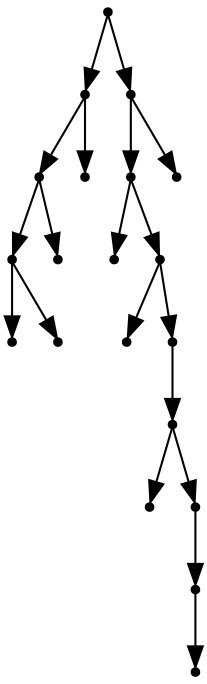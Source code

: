 digraph {
  19 [shape=point];
  6 [shape=point];
  4 [shape=point];
  2 [shape=point];
  0 [shape=point];
  1 [shape=point];
  3 [shape=point];
  5 [shape=point];
  18 [shape=point];
  16 [shape=point];
  7 [shape=point];
  15 [shape=point];
  8 [shape=point];
  14 [shape=point];
  13 [shape=point];
  9 [shape=point];
  12 [shape=point];
  11 [shape=point];
  10 [shape=point];
  17 [shape=point];
19 -> 6;
6 -> 4;
4 -> 2;
2 -> 0;
2 -> 1;
4 -> 3;
6 -> 5;
19 -> 18;
18 -> 16;
16 -> 7;
16 -> 15;
15 -> 8;
15 -> 14;
14 -> 13;
13 -> 9;
13 -> 12;
12 -> 11;
11 -> 10;
18 -> 17;
}
